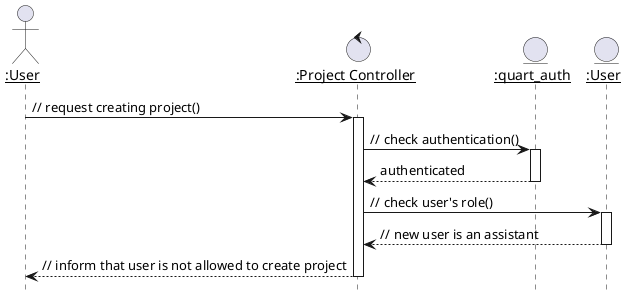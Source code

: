 @startuml
hide footbox
autoactivate on
skinparam sequenceParticipant underline
actor ":User" as usr
control ":Project Controller" as ctl
entity ":quart_auth" as quart
entity ":User" as db_usr

usr -> ctl : // request creating project()
ctl -> quart : // check authentication()
ctl <-- quart : authenticated 
ctl -> db_usr : // check user's role()
ctl <-- db_usr : // new user is an assistant
usr <-- ctl : // inform that user is not allowed to create project
@enduml
